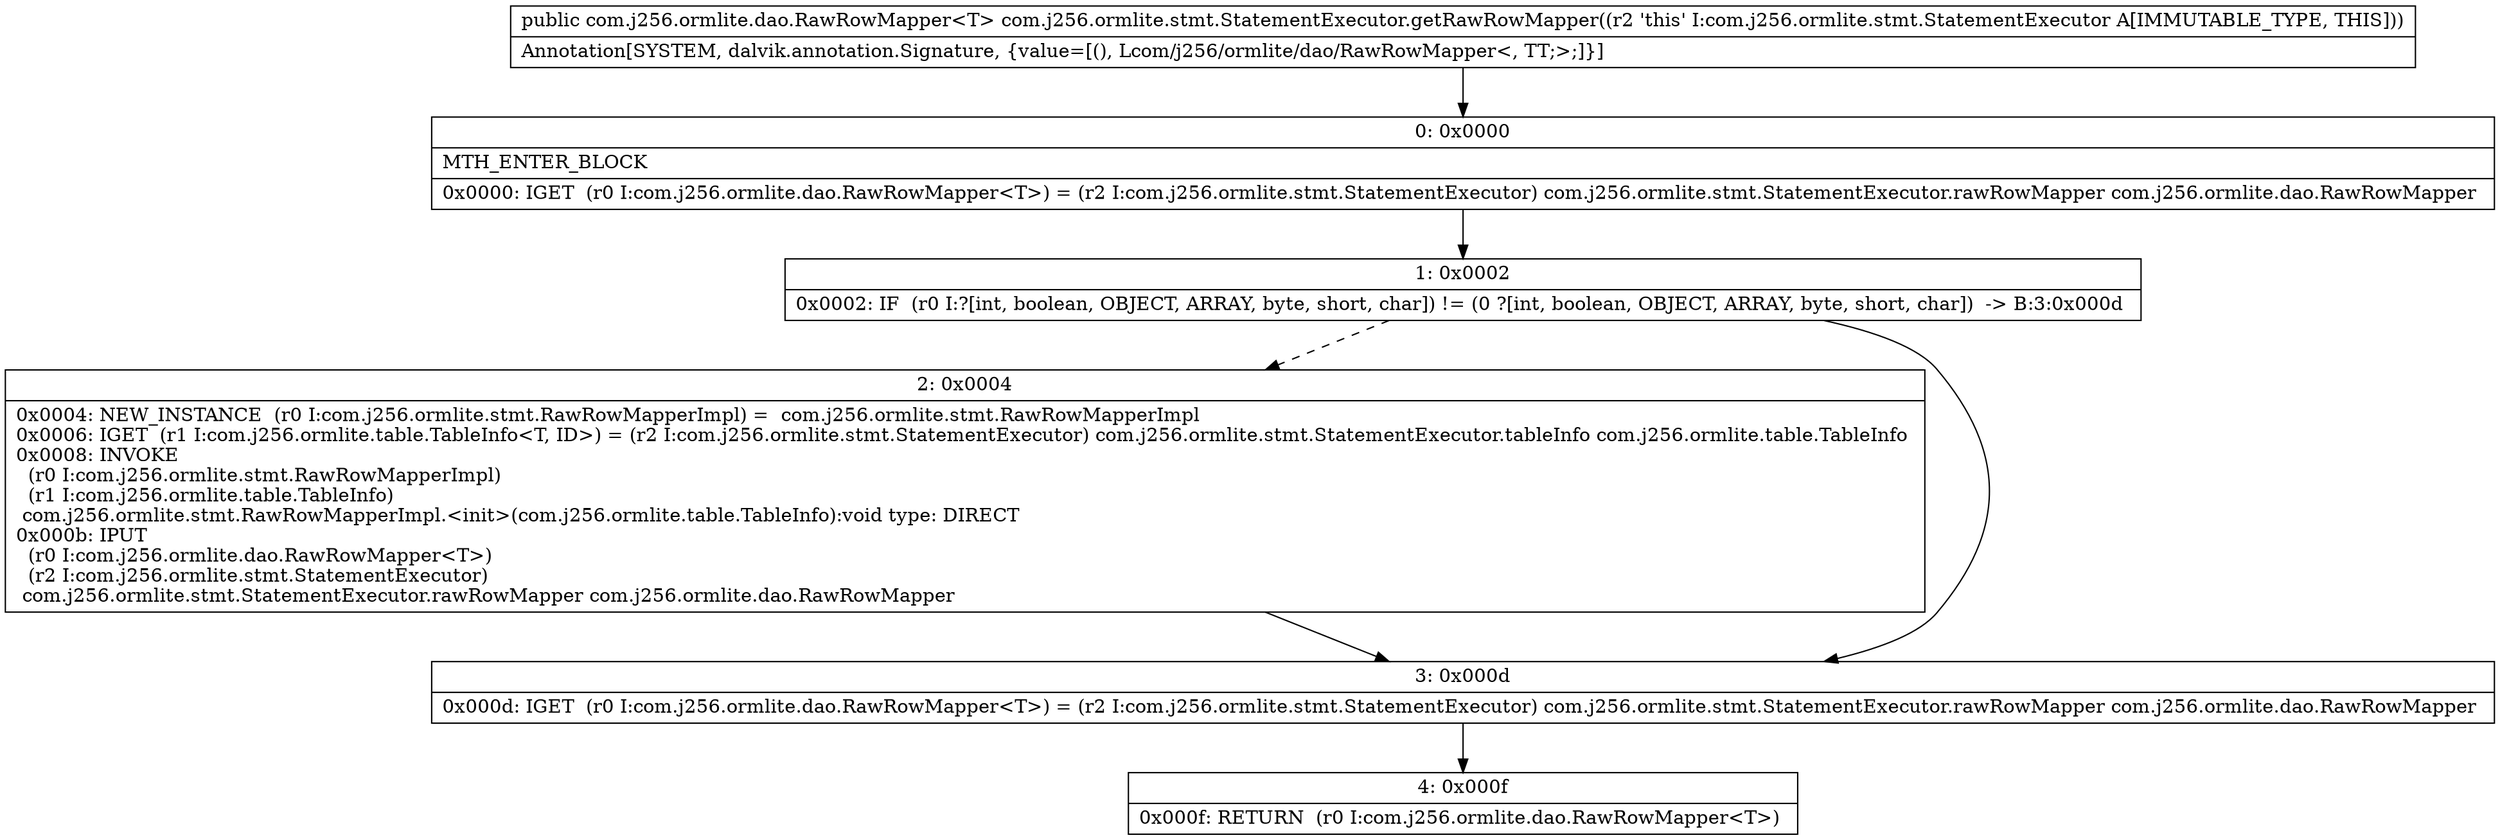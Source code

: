 digraph "CFG forcom.j256.ormlite.stmt.StatementExecutor.getRawRowMapper()Lcom\/j256\/ormlite\/dao\/RawRowMapper;" {
Node_0 [shape=record,label="{0\:\ 0x0000|MTH_ENTER_BLOCK\l|0x0000: IGET  (r0 I:com.j256.ormlite.dao.RawRowMapper\<T\>) = (r2 I:com.j256.ormlite.stmt.StatementExecutor) com.j256.ormlite.stmt.StatementExecutor.rawRowMapper com.j256.ormlite.dao.RawRowMapper \l}"];
Node_1 [shape=record,label="{1\:\ 0x0002|0x0002: IF  (r0 I:?[int, boolean, OBJECT, ARRAY, byte, short, char]) != (0 ?[int, boolean, OBJECT, ARRAY, byte, short, char])  \-\> B:3:0x000d \l}"];
Node_2 [shape=record,label="{2\:\ 0x0004|0x0004: NEW_INSTANCE  (r0 I:com.j256.ormlite.stmt.RawRowMapperImpl) =  com.j256.ormlite.stmt.RawRowMapperImpl \l0x0006: IGET  (r1 I:com.j256.ormlite.table.TableInfo\<T, ID\>) = (r2 I:com.j256.ormlite.stmt.StatementExecutor) com.j256.ormlite.stmt.StatementExecutor.tableInfo com.j256.ormlite.table.TableInfo \l0x0008: INVOKE  \l  (r0 I:com.j256.ormlite.stmt.RawRowMapperImpl)\l  (r1 I:com.j256.ormlite.table.TableInfo)\l com.j256.ormlite.stmt.RawRowMapperImpl.\<init\>(com.j256.ormlite.table.TableInfo):void type: DIRECT \l0x000b: IPUT  \l  (r0 I:com.j256.ormlite.dao.RawRowMapper\<T\>)\l  (r2 I:com.j256.ormlite.stmt.StatementExecutor)\l com.j256.ormlite.stmt.StatementExecutor.rawRowMapper com.j256.ormlite.dao.RawRowMapper \l}"];
Node_3 [shape=record,label="{3\:\ 0x000d|0x000d: IGET  (r0 I:com.j256.ormlite.dao.RawRowMapper\<T\>) = (r2 I:com.j256.ormlite.stmt.StatementExecutor) com.j256.ormlite.stmt.StatementExecutor.rawRowMapper com.j256.ormlite.dao.RawRowMapper \l}"];
Node_4 [shape=record,label="{4\:\ 0x000f|0x000f: RETURN  (r0 I:com.j256.ormlite.dao.RawRowMapper\<T\>) \l}"];
MethodNode[shape=record,label="{public com.j256.ormlite.dao.RawRowMapper\<T\> com.j256.ormlite.stmt.StatementExecutor.getRawRowMapper((r2 'this' I:com.j256.ormlite.stmt.StatementExecutor A[IMMUTABLE_TYPE, THIS]))  | Annotation[SYSTEM, dalvik.annotation.Signature, \{value=[(), Lcom\/j256\/ormlite\/dao\/RawRowMapper\<, TT;\>;]\}]\l}"];
MethodNode -> Node_0;
Node_0 -> Node_1;
Node_1 -> Node_2[style=dashed];
Node_1 -> Node_3;
Node_2 -> Node_3;
Node_3 -> Node_4;
}

